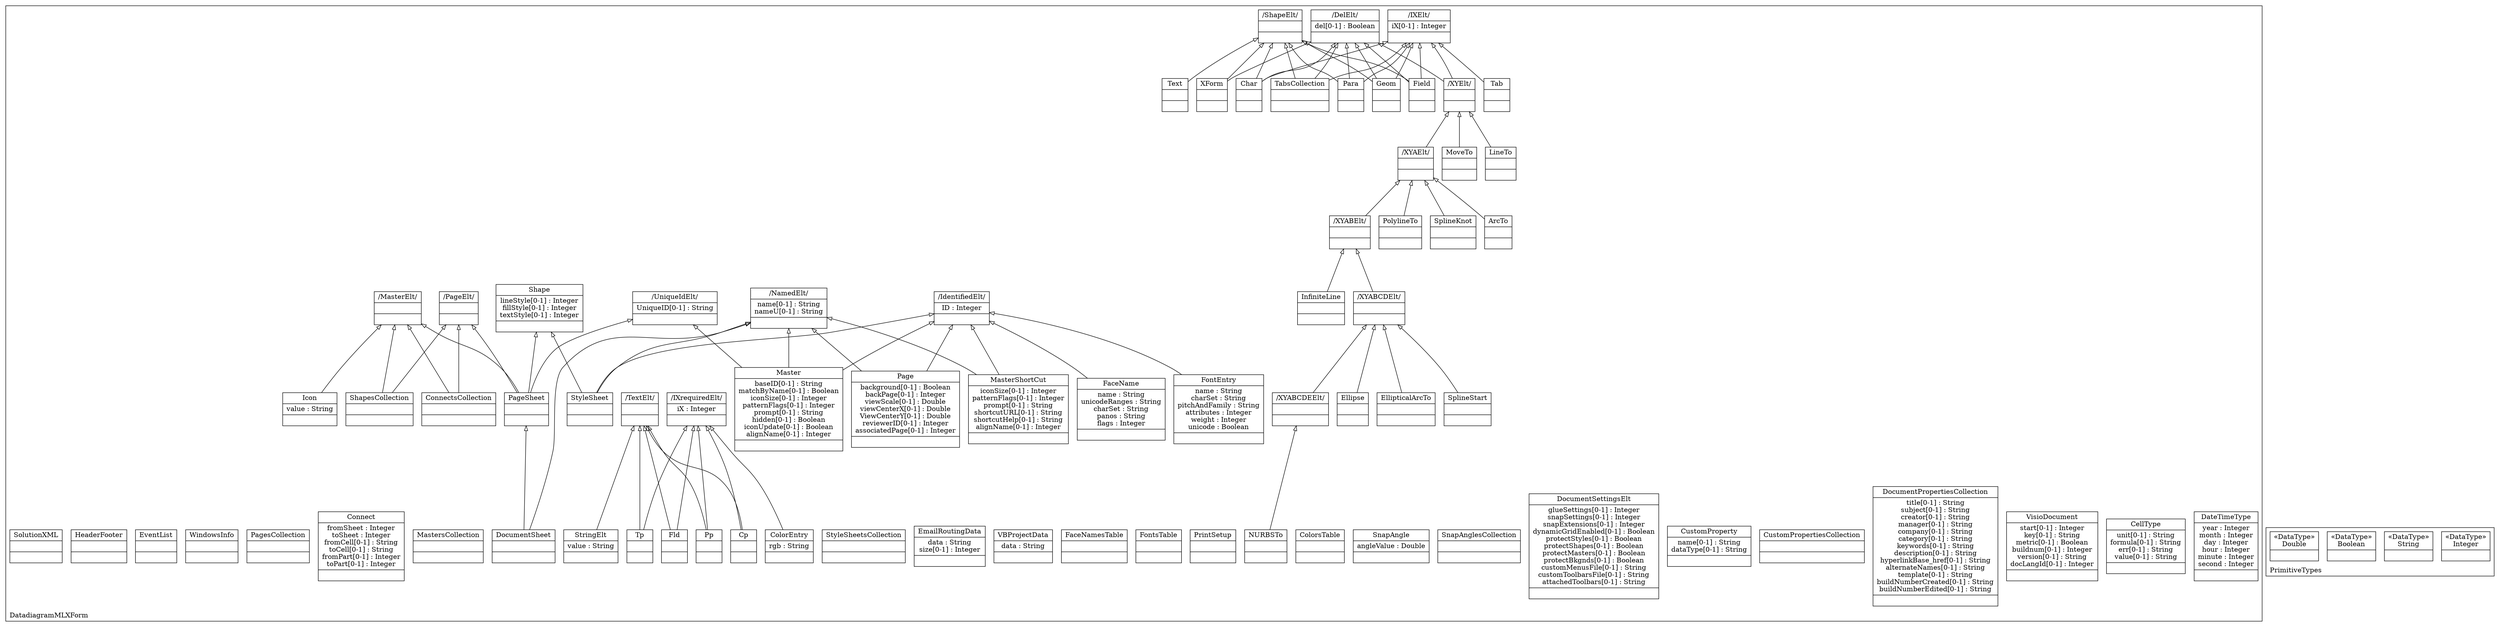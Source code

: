 digraph "KM3 Model in DOT" {
graph[rankdir=BT,labeljust=l,labelloc=t,nodeSep=0.75,compound=true];
 subgraph "cluster_DatadiagramMLXForm"{
labelloc=t
color=black
label=DatadiagramMLXForm
 node[shape=record];
DateTimeType[label="{DateTimeType|year : Integer\nmonth : Integer\nday : Integer\nhour : Integer\nminute : Integer\nsecond : Integer| }"]
;
 node[shape=record];
CellType[label="{CellType|unit[0-1] : String\nformula[0-1] : String\nerr[0-1] : String\nvalue[0-1] : String| }"]
;
 node[shape=record];
VisioDocument[label="{VisioDocument|start[0-1] : Integer\nkey[0-1] : String\nmetric[0-1] : Boolean\nbuildnum[0-1] : Integer\nversion[0-1] : String\ndocLangId[0-1] : Integer| }"]
;
 node[shape=record];
DocumentPropertiesCollection[label="{DocumentPropertiesCollection|title[0-1] : String\nsubject[0-1] : String\ncreator[0-1] : String\nmanager[0-1] : String\ncompany[0-1] : String\ncategory[0-1] : String\nkeywords[0-1] : String\ndescription[0-1] : String\nhyperlinkBase_href[0-1] : String\nalternateNames[0-1] : String\ntemplate[0-1] : String\nbuildNumberCreated[0-1] : String\nbuildNumberEdited[0-1] : String| }"]
;
 node[shape=record];
CustomPropertiesCollection[label="{CustomPropertiesCollection| | }"]
;
 node[shape=record];
CustomProperty[label="{CustomProperty|name[0-1] : String\ndataType[0-1] : String| }"]
;
 node[shape=record];
DocumentSettingsElt[label="{DocumentSettingsElt|glueSettings[0-1] : Integer\nsnapSettings[0-1] : Integer\nsnapExtensions[0-1] : Integer\ndynamicGridEnabled[0-1] : Boolean\nprotectStyles[0-1] : Boolean\nprotectShapes[0-1] : Boolean\nprotectMasters[0-1] : Boolean\nprotectBkgnds[0-1] : Boolean\ncustomMenusFile[0-1] : String\ncustomToolbarsFile[0-1] : String\nattachedToolbars[0-1] : String| }"]
;
 node[shape=record];
SnapAnglesCollection[label="{SnapAnglesCollection| | }"]
;
 node[shape=record];
SnapAngle[label="{SnapAngle|angleValue : Double| }"]
;
 node[shape=record];
ColorsTable[label="{ColorsTable| | }"]
;
 node[shape=record];
ColorEntry[label="{ColorEntry|rgb : String| }"]
 ColorEntry->IXrequiredElt[arrowhead=onormal,group=IXrequiredElt,minlen=2,constraint=true,]
;
 node[shape=record];
PrintSetup[label="{PrintSetup| | }"]
;
 node[shape=record];
FontsTable[label="{FontsTable| | }"]
;
 node[shape=record];
FontEntry[label="{FontEntry|name : String\ncharSet : String\npitchAndFamily : String\nattributes : Integer\nweight : Integer\nunicode : Boolean| }"]
 FontEntry->IdentifiedElt[arrowhead=onormal,group=IdentifiedElt,minlen=2,constraint=true,]
;
 node[shape=record];
FaceNamesTable[label="{FaceNamesTable| | }"]
;
 node[shape=record];
FaceName[label="{FaceName|name : String\nunicodeRanges : String\ncharSet : String\npanos : String\nflags : Integer| }"]
 FaceName->IdentifiedElt[arrowhead=onormal,group=IdentifiedElt,minlen=2,constraint=true,]
;
 node[shape=record];
VBProjectData[label="{VBProjectData|data : String| }"]
;
 node[shape=record];
EmailRoutingData[label="{EmailRoutingData|data : String\nsize[0-1] : Integer| }"]
;
 node[shape=record];
StyleSheetsCollection[label="{StyleSheetsCollection| | }"]
;
 node[shape=record];
StyleSheet[label="{StyleSheet| | }"]
 StyleSheet->Shape[arrowhead=onormal,group=Shape,minlen=2,constraint=true,]
 StyleSheet->IdentifiedElt[arrowhead=onormal,group=IdentifiedElt,minlen=2,constraint=true,]
 StyleSheet->NamedElt[arrowhead=onormal,group=NamedElt,minlen=2,constraint=true,]
;
 node[shape=record];
DocumentSheet[label="{DocumentSheet| | }"]
 DocumentSheet->PageSheet[arrowhead=onormal,group=PageSheet,minlen=2,constraint=true,]
 DocumentSheet->NamedElt[arrowhead=onormal,group=NamedElt,minlen=2,constraint=true,]
;
 node[shape=record];
PageSheet[label="{PageSheet| | }"]
 PageSheet->Shape[arrowhead=onormal,group=Shape,minlen=2,constraint=true,]
 PageSheet->UniqueIdElt[arrowhead=onormal,group=UniqueIdElt,minlen=2,constraint=true,]
 PageSheet->MasterElt[arrowhead=onormal,group=MasterElt,minlen=2,constraint=true,]
 PageSheet->PageElt[arrowhead=onormal,group=PageElt,minlen=2,constraint=true,]
;
 node[shape=record];
NamedElt[label="{/NamedElt/|name[0-1] : String\nnameU[0-1] : String| }"]
;
 node[shape=record];
IdentifiedElt[label="{/IdentifiedElt/|ID : Integer| }"]
;
 node[shape=record];
UniqueIdElt[label="{/UniqueIdElt/|UniqueID[0-1] : String| }"]
;
 node[shape=record];
Shape[label="{Shape|lineStyle[0-1] : Integer\nfillStyle[0-1] : Integer\ntextStyle[0-1] : Integer| }"]
;
 node[shape=record];
ShapeElt[label="{/ShapeElt/| | }"]
;
 node[shape=record];
IXElt[label="{/IXElt/|iX[0-1] : Integer| }"]
;
 node[shape=record];
DelElt[label="{/DelElt/|del[0-1] : Boolean| }"]
;
 node[shape=record];
Geom[label="{Geom| | }"]
 Geom->ShapeElt[arrowhead=onormal,group=ShapeElt,minlen=2,constraint=true,]
 Geom->IXElt[arrowhead=onormal,group=IXElt,minlen=2,constraint=true,]
 Geom->DelElt[arrowhead=onormal,group=DelElt,minlen=2,constraint=true,]
;
 node[shape=record];
XYElt[label="{/XYElt/| | }"]
 XYElt->IXElt[arrowhead=onormal,group=IXElt,minlen=2,constraint=true,]
 XYElt->DelElt[arrowhead=onormal,group=DelElt,minlen=2,constraint=true,]
;
 node[shape=record];
LineTo[label="{LineTo| | }"]
 LineTo->XYElt[arrowhead=onormal,group=XYElt,minlen=2,constraint=true,]
;
 node[shape=record];
MoveTo[label="{MoveTo| | }"]
 MoveTo->XYElt[arrowhead=onormal,group=XYElt,minlen=2,constraint=true,]
;
 node[shape=record];
XYAElt[label="{/XYAElt/| | }"]
 XYAElt->XYElt[arrowhead=onormal,group=XYElt,minlen=2,constraint=true,]
;
 node[shape=record];
ArcTo[label="{ArcTo| | }"]
 ArcTo->XYAElt[arrowhead=onormal,group=XYAElt,minlen=2,constraint=true,]
;
 node[shape=record];
SplineKnot[label="{SplineKnot| | }"]
 SplineKnot->XYAElt[arrowhead=onormal,group=XYAElt,minlen=2,constraint=true,]
;
 node[shape=record];
PolylineTo[label="{PolylineTo| | }"]
 PolylineTo->XYAElt[arrowhead=onormal,group=XYAElt,minlen=2,constraint=true,]
;
 node[shape=record];
XYABElt[label="{/XYABElt/| | }"]
 XYABElt->XYAElt[arrowhead=onormal,group=XYAElt,minlen=2,constraint=true,]
;
 node[shape=record];
InfiniteLine[label="{InfiniteLine| | }"]
 InfiniteLine->XYABElt[arrowhead=onormal,group=XYABElt,minlen=2,constraint=true,]
;
 node[shape=record];
XYABCDElt[label="{/XYABCDElt/| | }"]
 XYABCDElt->XYABElt[arrowhead=onormal,group=XYABElt,minlen=2,constraint=true,]
;
 node[shape=record];
Ellipse[label="{Ellipse| | }"]
 Ellipse->XYABCDElt[arrowhead=onormal,group=XYABCDElt,minlen=2,constraint=true,]
;
 node[shape=record];
EllipticalArcTo[label="{EllipticalArcTo| | }"]
 EllipticalArcTo->XYABCDElt[arrowhead=onormal,group=XYABCDElt,minlen=2,constraint=true,]
;
 node[shape=record];
SplineStart[label="{SplineStart| | }"]
 SplineStart->XYABCDElt[arrowhead=onormal,group=XYABCDElt,minlen=2,constraint=true,]
;
 node[shape=record];
XYABCDEElt[label="{/XYABCDEElt/| | }"]
 XYABCDEElt->XYABCDElt[arrowhead=onormal,group=XYABCDElt,minlen=2,constraint=true,]
;
 node[shape=record];
NURBSTo[label="{NURBSTo| | }"]
 NURBSTo->XYABCDEElt[arrowhead=onormal,group=XYABCDEElt,minlen=2,constraint=true,]
;
 node[shape=record];
Text[label="{Text| | }"]
 Text->ShapeElt[arrowhead=onormal,group=ShapeElt,minlen=2,constraint=true,]
;
 node[shape=record];
TextElt[label="{/TextElt/| | }"]
;
 node[shape=record];
IXrequiredElt[label="{/IXrequiredElt/|iX : Integer| }"]
;
 node[shape=record];
Cp[label="{Cp| | }"]
 Cp->IXrequiredElt[arrowhead=onormal,group=IXrequiredElt,minlen=2,constraint=true,]
 Cp->TextElt[arrowhead=onormal,group=TextElt,minlen=2,constraint=true,]
;
 node[shape=record];
Pp[label="{Pp| | }"]
 Pp->IXrequiredElt[arrowhead=onormal,group=IXrequiredElt,minlen=2,constraint=true,]
 Pp->TextElt[arrowhead=onormal,group=TextElt,minlen=2,constraint=true,]
;
 node[shape=record];
Tp[label="{Tp| | }"]
 Tp->IXrequiredElt[arrowhead=onormal,group=IXrequiredElt,minlen=2,constraint=true,]
 Tp->TextElt[arrowhead=onormal,group=TextElt,minlen=2,constraint=true,]
;
 node[shape=record];
Fld[label="{Fld| | }"]
 Fld->IXrequiredElt[arrowhead=onormal,group=IXrequiredElt,minlen=2,constraint=true,]
 Fld->TextElt[arrowhead=onormal,group=TextElt,minlen=2,constraint=true,]
;
 node[shape=record];
StringElt[label="{StringElt|value : String| }"]
 StringElt->TextElt[arrowhead=onormal,group=TextElt,minlen=2,constraint=true,]
;
 node[shape=record];
Char[label="{Char| | }"]
 Char->ShapeElt[arrowhead=onormal,group=ShapeElt,minlen=2,constraint=true,]
 Char->IXElt[arrowhead=onormal,group=IXElt,minlen=2,constraint=true,]
 Char->DelElt[arrowhead=onormal,group=DelElt,minlen=2,constraint=true,]
;
 node[shape=record];
Para[label="{Para| | }"]
 Para->ShapeElt[arrowhead=onormal,group=ShapeElt,minlen=2,constraint=true,]
 Para->IXElt[arrowhead=onormal,group=IXElt,minlen=2,constraint=true,]
 Para->DelElt[arrowhead=onormal,group=DelElt,minlen=2,constraint=true,]
;
 node[shape=record];
TabsCollection[label="{TabsCollection| | }"]
 TabsCollection->ShapeElt[arrowhead=onormal,group=ShapeElt,minlen=2,constraint=true,]
 TabsCollection->IXElt[arrowhead=onormal,group=IXElt,minlen=2,constraint=true,]
 TabsCollection->DelElt[arrowhead=onormal,group=DelElt,minlen=2,constraint=true,]
;
 node[shape=record];
Tab[label="{Tab| | }"]
 Tab->IXElt[arrowhead=onormal,group=IXElt,minlen=2,constraint=true,]
;
 node[shape=record];
Field[label="{Field| | }"]
 Field->ShapeElt[arrowhead=onormal,group=ShapeElt,minlen=2,constraint=true,]
 Field->IXElt[arrowhead=onormal,group=IXElt,minlen=2,constraint=true,]
 Field->DelElt[arrowhead=onormal,group=DelElt,minlen=2,constraint=true,]
;
 node[shape=record];
XForm[label="{XForm| | }"]
 XForm->ShapeElt[arrowhead=onormal,group=ShapeElt,minlen=2,constraint=true,]
 XForm->DelElt[arrowhead=onormal,group=DelElt,minlen=2,constraint=true,]
;
 node[shape=record];
MastersCollection[label="{MastersCollection| | }"]
;
 node[shape=record];
MasterShortCut[label="{MasterShortCut|iconSize[0-1] : Integer\npatternFlags[0-1] : Integer\nprompt[0-1] : String\nshortcutURL[0-1] : String\nshortcutHelp[0-1] : String\nalignName[0-1] : Integer| }"]
 MasterShortCut->IdentifiedElt[arrowhead=onormal,group=IdentifiedElt,minlen=2,constraint=true,]
 MasterShortCut->NamedElt[arrowhead=onormal,group=NamedElt,minlen=2,constraint=true,]
;
 node[shape=record];
Icon[label="{Icon|value : String| }"]
 Icon->MasterElt[arrowhead=onormal,group=MasterElt,minlen=2,constraint=true,]
;
 node[shape=record];
Master[label="{Master|baseID[0-1] : String\nmatchByName[0-1] : Boolean\niconSize[0-1] : Integer\npatternFlags[0-1] : Integer\nprompt[0-1] : String\nhidden[0-1] : Boolean\niconUpdate[0-1] : Boolean\nalignName[0-1] : Integer| }"]
 Master->IdentifiedElt[arrowhead=onormal,group=IdentifiedElt,minlen=2,constraint=true,]
 Master->UniqueIdElt[arrowhead=onormal,group=UniqueIdElt,minlen=2,constraint=true,]
 Master->NamedElt[arrowhead=onormal,group=NamedElt,minlen=2,constraint=true,]
;
 node[shape=record];
ShapesCollection[label="{ShapesCollection| | }"]
 ShapesCollection->MasterElt[arrowhead=onormal,group=MasterElt,minlen=2,constraint=true,]
 ShapesCollection->PageElt[arrowhead=onormal,group=PageElt,minlen=2,constraint=true,]
;
 node[shape=record];
ConnectsCollection[label="{ConnectsCollection| | }"]
 ConnectsCollection->MasterElt[arrowhead=onormal,group=MasterElt,minlen=2,constraint=true,]
 ConnectsCollection->PageElt[arrowhead=onormal,group=PageElt,minlen=2,constraint=true,]
;
 node[shape=record];
Connect[label="{Connect|fromSheet : Integer\ntoSheet : Integer\nfromCell[0-1] : String\ntoCell[0-1] : String\nfromPart[0-1] : Integer\ntoPart[0-1] : Integer| }"]
;
 node[shape=record];
MasterElt[label="{/MasterElt/| | }"]
;
 node[shape=record];
PagesCollection[label="{PagesCollection| | }"]
;
 node[shape=record];
Page[label="{Page|background[0-1] : Boolean\nbackPage[0-1] : Integer\nviewScale[0-1] : Double\nviewCenterX[0-1] : Double\nViewCenterY[0-1] : Double\nreviewerID[0-1] : Integer\nassociatedPage[0-1] : Integer| }"]
 Page->IdentifiedElt[arrowhead=onormal,group=IdentifiedElt,minlen=2,constraint=true,]
 Page->NamedElt[arrowhead=onormal,group=NamedElt,minlen=2,constraint=true,]
;
 node[shape=record];
PageElt[label="{/PageElt/| | }"]
;
 node[shape=record];
WindowsInfo[label="{WindowsInfo| | }"]
;
 node[shape=record];
EventList[label="{EventList| | }"]
;
 node[shape=record];
HeaderFooter[label="{HeaderFooter| | }"]
;
 node[shape=record];
SolutionXML[label="{SolutionXML| | }"]
;

} subgraph "cluster_PrimitiveTypes"{
labelloc=t
color=black
label=PrimitiveTypes
 node[shape=record];
Integer[label="{&#171;DataType&#187;\nInteger|}"]
;
 node[shape=record];
String[label="{&#171;DataType&#187;\nString|}"]
;
 node[shape=record];
Boolean[label="{&#171;DataType&#187;\nBoolean|}"]
;
 node[shape=record];
Double[label="{&#171;DataType&#187;\nDouble|}"]
;

}
}